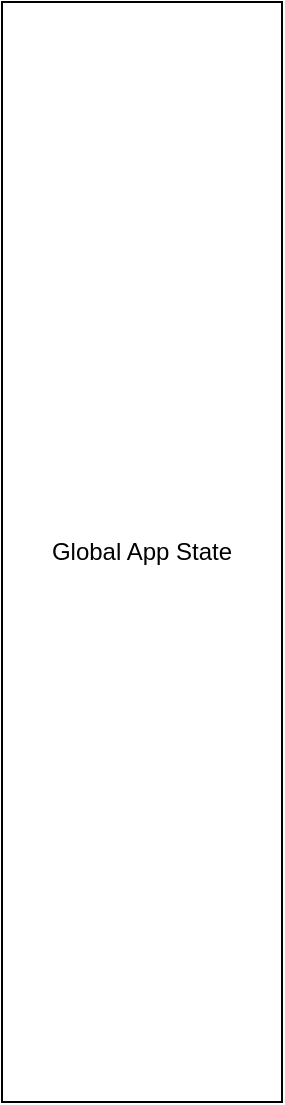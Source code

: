 <mxfile version="22.0.0" type="github">
  <diagram name="Page-1" id="wHc2jCAraRP2GwJG6127">
    <mxGraphModel dx="894" dy="649" grid="1" gridSize="10" guides="1" tooltips="1" connect="1" arrows="1" fold="1" page="1" pageScale="1" pageWidth="850" pageHeight="1100" math="0" shadow="0">
      <root>
        <mxCell id="0" />
        <mxCell id="1" parent="0" />
        <mxCell id="rE5Kj0M8CEyOqBe85gKx-1" value="Global App State" style="rounded=0;whiteSpace=wrap;html=1;" vertex="1" parent="1">
          <mxGeometry x="40" y="40" width="140" height="550" as="geometry" />
        </mxCell>
      </root>
    </mxGraphModel>
  </diagram>
</mxfile>
